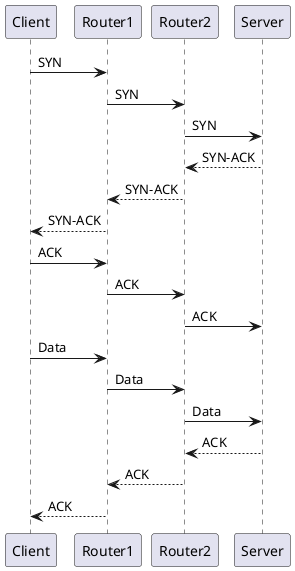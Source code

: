 @startuml
participant Client
participant Router1
participant Router2
participant Server

Client -> Router1: SYN
Router1 -> Router2: SYN
Router2 -> Server: SYN
Server --> Router2: SYN-ACK
Router2 --> Router1: SYN-ACK
Router1 --> Client: SYN-ACK
Client -> Router1: ACK
Router1 -> Router2: ACK
Router2 -> Server: ACK
Client -> Router1: Data
Router1 -> Router2: Data
Router2 -> Server: Data
Server --> Router2: ACK
Router2 --> Router1: ACK
Router1 --> Client: ACK
@enduml